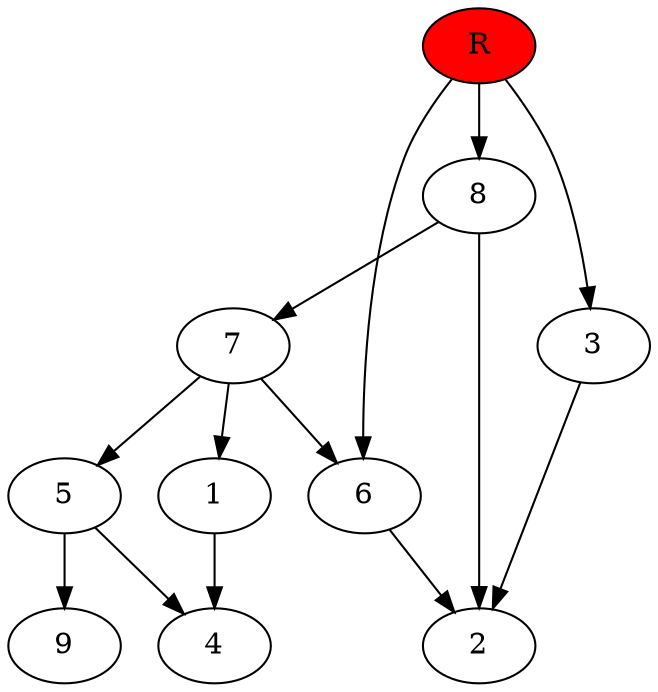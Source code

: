 digraph prb1712 {
	1
	2
	3
	4
	5
	6
	7
	8
	R [fillcolor="#ff0000" style=filled]
	1 -> 4
	3 -> 2
	5 -> 4
	5 -> 9
	6 -> 2
	7 -> 1
	7 -> 5
	7 -> 6
	8 -> 2
	8 -> 7
	R -> 3
	R -> 6
	R -> 8
}
